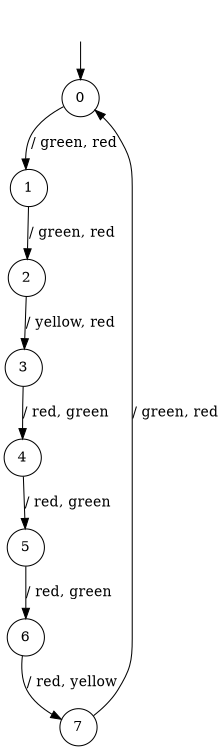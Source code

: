 # dot traffic-light.gv -T svg > traffic-light.svg
digraph finite_state_machine {
#	rankdir=LR;
	size="8,5"
	node [shape = none]; " ";
	node [shape = circle];
  " " -> 0;
  0 -> 1 [ label = "/ green, red" ];
  1 -> 2 [ label = "/ green, red" ];
  2 -> 3 [ label = "/ yellow, red" ];
  3 -> 4 [ label = "/ red, green" ];
  4 -> 5 [ label = "/ red, green" ];
  5 -> 6 [ label = "/ red, green" ];
  6 -> 7 [ label = "/ red, yellow" ];
  7 -> 0 [ label = "/ green, red" ];
}

